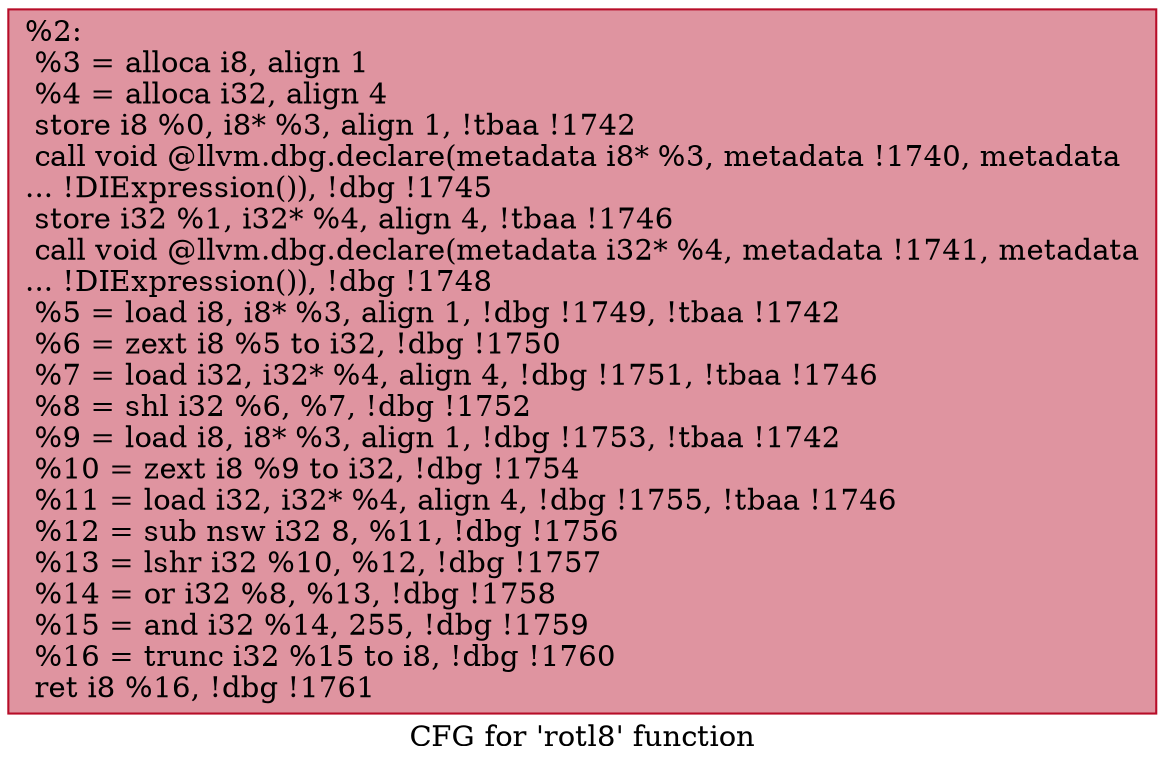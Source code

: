 digraph "CFG for 'rotl8' function" {
	label="CFG for 'rotl8' function";

	Node0x1c72160 [shape=record,color="#b70d28ff", style=filled, fillcolor="#b70d2870",label="{%2:\l  %3 = alloca i8, align 1\l  %4 = alloca i32, align 4\l  store i8 %0, i8* %3, align 1, !tbaa !1742\l  call void @llvm.dbg.declare(metadata i8* %3, metadata !1740, metadata\l... !DIExpression()), !dbg !1745\l  store i32 %1, i32* %4, align 4, !tbaa !1746\l  call void @llvm.dbg.declare(metadata i32* %4, metadata !1741, metadata\l... !DIExpression()), !dbg !1748\l  %5 = load i8, i8* %3, align 1, !dbg !1749, !tbaa !1742\l  %6 = zext i8 %5 to i32, !dbg !1750\l  %7 = load i32, i32* %4, align 4, !dbg !1751, !tbaa !1746\l  %8 = shl i32 %6, %7, !dbg !1752\l  %9 = load i8, i8* %3, align 1, !dbg !1753, !tbaa !1742\l  %10 = zext i8 %9 to i32, !dbg !1754\l  %11 = load i32, i32* %4, align 4, !dbg !1755, !tbaa !1746\l  %12 = sub nsw i32 8, %11, !dbg !1756\l  %13 = lshr i32 %10, %12, !dbg !1757\l  %14 = or i32 %8, %13, !dbg !1758\l  %15 = and i32 %14, 255, !dbg !1759\l  %16 = trunc i32 %15 to i8, !dbg !1760\l  ret i8 %16, !dbg !1761\l}"];
}
